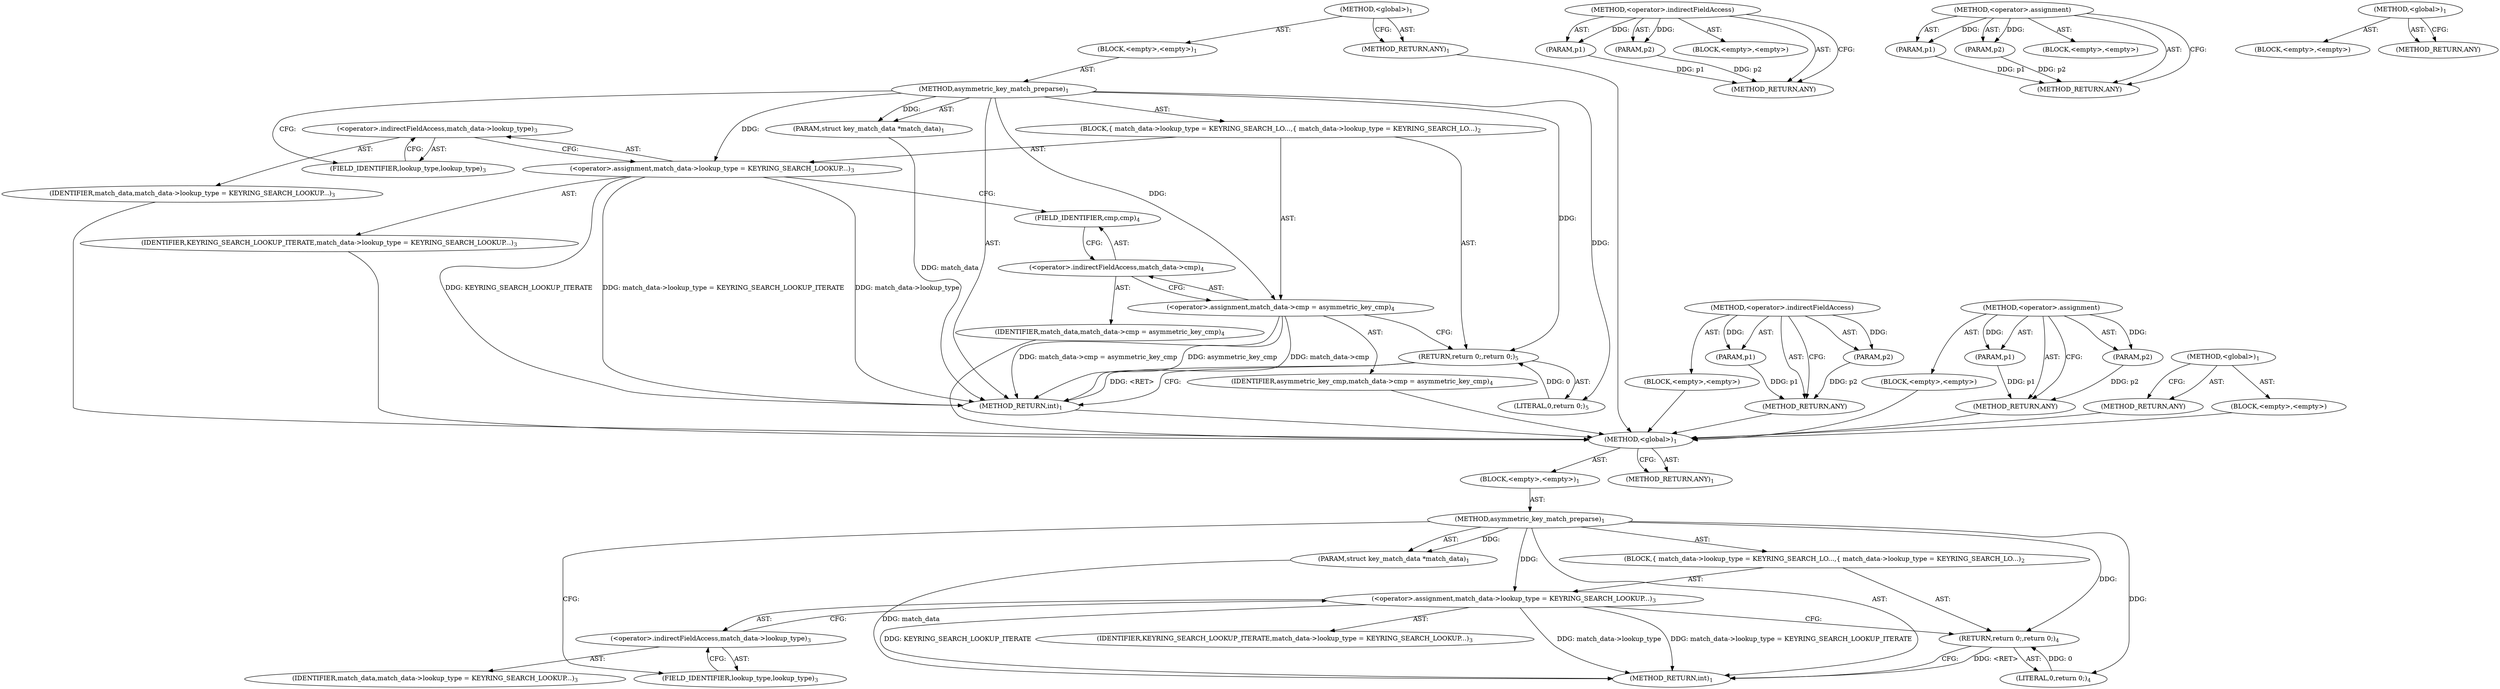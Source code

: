 digraph "&lt;global&gt;" {
vulnerable_6 [label=<(METHOD,&lt;global&gt;)<SUB>1</SUB>>];
vulnerable_7 [label=<(BLOCK,&lt;empty&gt;,&lt;empty&gt;)<SUB>1</SUB>>];
vulnerable_8 [label=<(METHOD,asymmetric_key_match_preparse)<SUB>1</SUB>>];
vulnerable_9 [label=<(PARAM,struct key_match_data *match_data)<SUB>1</SUB>>];
vulnerable_10 [label=<(BLOCK,{
 	match_data-&gt;lookup_type = KEYRING_SEARCH_LO...,{
 	match_data-&gt;lookup_type = KEYRING_SEARCH_LO...)<SUB>2</SUB>>];
vulnerable_11 [label=<(&lt;operator&gt;.assignment,match_data-&gt;lookup_type = KEYRING_SEARCH_LOOKUP...)<SUB>3</SUB>>];
vulnerable_12 [label=<(&lt;operator&gt;.indirectFieldAccess,match_data-&gt;lookup_type)<SUB>3</SUB>>];
vulnerable_13 [label=<(IDENTIFIER,match_data,match_data-&gt;lookup_type = KEYRING_SEARCH_LOOKUP...)<SUB>3</SUB>>];
vulnerable_14 [label=<(FIELD_IDENTIFIER,lookup_type,lookup_type)<SUB>3</SUB>>];
vulnerable_15 [label=<(IDENTIFIER,KEYRING_SEARCH_LOOKUP_ITERATE,match_data-&gt;lookup_type = KEYRING_SEARCH_LOOKUP...)<SUB>3</SUB>>];
vulnerable_16 [label=<(RETURN,return 0;,return 0;)<SUB>4</SUB>>];
vulnerable_17 [label=<(LITERAL,0,return 0;)<SUB>4</SUB>>];
vulnerable_18 [label=<(METHOD_RETURN,int)<SUB>1</SUB>>];
vulnerable_20 [label=<(METHOD_RETURN,ANY)<SUB>1</SUB>>];
vulnerable_42 [label=<(METHOD,&lt;operator&gt;.indirectFieldAccess)>];
vulnerable_43 [label=<(PARAM,p1)>];
vulnerable_44 [label=<(PARAM,p2)>];
vulnerable_45 [label=<(BLOCK,&lt;empty&gt;,&lt;empty&gt;)>];
vulnerable_46 [label=<(METHOD_RETURN,ANY)>];
vulnerable_37 [label=<(METHOD,&lt;operator&gt;.assignment)>];
vulnerable_38 [label=<(PARAM,p1)>];
vulnerable_39 [label=<(PARAM,p2)>];
vulnerable_40 [label=<(BLOCK,&lt;empty&gt;,&lt;empty&gt;)>];
vulnerable_41 [label=<(METHOD_RETURN,ANY)>];
vulnerable_31 [label=<(METHOD,&lt;global&gt;)<SUB>1</SUB>>];
vulnerable_32 [label=<(BLOCK,&lt;empty&gt;,&lt;empty&gt;)>];
vulnerable_33 [label=<(METHOD_RETURN,ANY)>];
fixed_6 [label=<(METHOD,&lt;global&gt;)<SUB>1</SUB>>];
fixed_7 [label=<(BLOCK,&lt;empty&gt;,&lt;empty&gt;)<SUB>1</SUB>>];
fixed_8 [label=<(METHOD,asymmetric_key_match_preparse)<SUB>1</SUB>>];
fixed_9 [label=<(PARAM,struct key_match_data *match_data)<SUB>1</SUB>>];
fixed_10 [label=<(BLOCK,{
 	match_data-&gt;lookup_type = KEYRING_SEARCH_LO...,{
 	match_data-&gt;lookup_type = KEYRING_SEARCH_LO...)<SUB>2</SUB>>];
fixed_11 [label=<(&lt;operator&gt;.assignment,match_data-&gt;lookup_type = KEYRING_SEARCH_LOOKUP...)<SUB>3</SUB>>];
fixed_12 [label=<(&lt;operator&gt;.indirectFieldAccess,match_data-&gt;lookup_type)<SUB>3</SUB>>];
fixed_13 [label=<(IDENTIFIER,match_data,match_data-&gt;lookup_type = KEYRING_SEARCH_LOOKUP...)<SUB>3</SUB>>];
fixed_14 [label=<(FIELD_IDENTIFIER,lookup_type,lookup_type)<SUB>3</SUB>>];
fixed_15 [label=<(IDENTIFIER,KEYRING_SEARCH_LOOKUP_ITERATE,match_data-&gt;lookup_type = KEYRING_SEARCH_LOOKUP...)<SUB>3</SUB>>];
fixed_16 [label=<(&lt;operator&gt;.assignment,match_data-&gt;cmp = asymmetric_key_cmp)<SUB>4</SUB>>];
fixed_17 [label=<(&lt;operator&gt;.indirectFieldAccess,match_data-&gt;cmp)<SUB>4</SUB>>];
fixed_18 [label=<(IDENTIFIER,match_data,match_data-&gt;cmp = asymmetric_key_cmp)<SUB>4</SUB>>];
fixed_19 [label=<(FIELD_IDENTIFIER,cmp,cmp)<SUB>4</SUB>>];
fixed_20 [label=<(IDENTIFIER,asymmetric_key_cmp,match_data-&gt;cmp = asymmetric_key_cmp)<SUB>4</SUB>>];
fixed_21 [label=<(RETURN,return 0;,return 0;)<SUB>5</SUB>>];
fixed_22 [label=<(LITERAL,0,return 0;)<SUB>5</SUB>>];
fixed_23 [label=<(METHOD_RETURN,int)<SUB>1</SUB>>];
fixed_25 [label=<(METHOD_RETURN,ANY)<SUB>1</SUB>>];
fixed_47 [label=<(METHOD,&lt;operator&gt;.indirectFieldAccess)>];
fixed_48 [label=<(PARAM,p1)>];
fixed_49 [label=<(PARAM,p2)>];
fixed_50 [label=<(BLOCK,&lt;empty&gt;,&lt;empty&gt;)>];
fixed_51 [label=<(METHOD_RETURN,ANY)>];
fixed_42 [label=<(METHOD,&lt;operator&gt;.assignment)>];
fixed_43 [label=<(PARAM,p1)>];
fixed_44 [label=<(PARAM,p2)>];
fixed_45 [label=<(BLOCK,&lt;empty&gt;,&lt;empty&gt;)>];
fixed_46 [label=<(METHOD_RETURN,ANY)>];
fixed_36 [label=<(METHOD,&lt;global&gt;)<SUB>1</SUB>>];
fixed_37 [label=<(BLOCK,&lt;empty&gt;,&lt;empty&gt;)>];
fixed_38 [label=<(METHOD_RETURN,ANY)>];
vulnerable_6 -> vulnerable_7  [key=0, label="AST: "];
vulnerable_6 -> vulnerable_20  [key=0, label="AST: "];
vulnerable_6 -> vulnerable_20  [key=1, label="CFG: "];
vulnerable_7 -> vulnerable_8  [key=0, label="AST: "];
vulnerable_8 -> vulnerable_9  [key=0, label="AST: "];
vulnerable_8 -> vulnerable_9  [key=1, label="DDG: "];
vulnerable_8 -> vulnerable_10  [key=0, label="AST: "];
vulnerable_8 -> vulnerable_18  [key=0, label="AST: "];
vulnerable_8 -> vulnerable_14  [key=0, label="CFG: "];
vulnerable_8 -> vulnerable_11  [key=0, label="DDG: "];
vulnerable_8 -> vulnerable_16  [key=0, label="DDG: "];
vulnerable_8 -> vulnerable_17  [key=0, label="DDG: "];
vulnerable_9 -> vulnerable_18  [key=0, label="DDG: match_data"];
vulnerable_10 -> vulnerable_11  [key=0, label="AST: "];
vulnerable_10 -> vulnerable_16  [key=0, label="AST: "];
vulnerable_11 -> vulnerable_12  [key=0, label="AST: "];
vulnerable_11 -> vulnerable_15  [key=0, label="AST: "];
vulnerable_11 -> vulnerable_16  [key=0, label="CFG: "];
vulnerable_11 -> vulnerable_18  [key=0, label="DDG: match_data-&gt;lookup_type"];
vulnerable_11 -> vulnerable_18  [key=1, label="DDG: match_data-&gt;lookup_type = KEYRING_SEARCH_LOOKUP_ITERATE"];
vulnerable_11 -> vulnerable_18  [key=2, label="DDG: KEYRING_SEARCH_LOOKUP_ITERATE"];
vulnerable_12 -> vulnerable_13  [key=0, label="AST: "];
vulnerable_12 -> vulnerable_14  [key=0, label="AST: "];
vulnerable_12 -> vulnerable_11  [key=0, label="CFG: "];
vulnerable_14 -> vulnerable_12  [key=0, label="CFG: "];
vulnerable_16 -> vulnerable_17  [key=0, label="AST: "];
vulnerable_16 -> vulnerable_18  [key=0, label="CFG: "];
vulnerable_16 -> vulnerable_18  [key=1, label="DDG: &lt;RET&gt;"];
vulnerable_17 -> vulnerable_16  [key=0, label="DDG: 0"];
vulnerable_42 -> vulnerable_43  [key=0, label="AST: "];
vulnerable_42 -> vulnerable_43  [key=1, label="DDG: "];
vulnerable_42 -> vulnerable_45  [key=0, label="AST: "];
vulnerable_42 -> vulnerable_44  [key=0, label="AST: "];
vulnerable_42 -> vulnerable_44  [key=1, label="DDG: "];
vulnerable_42 -> vulnerable_46  [key=0, label="AST: "];
vulnerable_42 -> vulnerable_46  [key=1, label="CFG: "];
vulnerable_43 -> vulnerable_46  [key=0, label="DDG: p1"];
vulnerable_44 -> vulnerable_46  [key=0, label="DDG: p2"];
vulnerable_37 -> vulnerable_38  [key=0, label="AST: "];
vulnerable_37 -> vulnerable_38  [key=1, label="DDG: "];
vulnerable_37 -> vulnerable_40  [key=0, label="AST: "];
vulnerable_37 -> vulnerable_39  [key=0, label="AST: "];
vulnerable_37 -> vulnerable_39  [key=1, label="DDG: "];
vulnerable_37 -> vulnerable_41  [key=0, label="AST: "];
vulnerable_37 -> vulnerable_41  [key=1, label="CFG: "];
vulnerable_38 -> vulnerable_41  [key=0, label="DDG: p1"];
vulnerable_39 -> vulnerable_41  [key=0, label="DDG: p2"];
vulnerable_31 -> vulnerable_32  [key=0, label="AST: "];
vulnerable_31 -> vulnerable_33  [key=0, label="AST: "];
vulnerable_31 -> vulnerable_33  [key=1, label="CFG: "];
fixed_6 -> fixed_7  [key=0, label="AST: "];
fixed_6 -> fixed_25  [key=0, label="AST: "];
fixed_6 -> fixed_25  [key=1, label="CFG: "];
fixed_7 -> fixed_8  [key=0, label="AST: "];
fixed_8 -> fixed_9  [key=0, label="AST: "];
fixed_8 -> fixed_9  [key=1, label="DDG: "];
fixed_8 -> fixed_10  [key=0, label="AST: "];
fixed_8 -> fixed_23  [key=0, label="AST: "];
fixed_8 -> fixed_14  [key=0, label="CFG: "];
fixed_8 -> fixed_11  [key=0, label="DDG: "];
fixed_8 -> fixed_16  [key=0, label="DDG: "];
fixed_8 -> fixed_21  [key=0, label="DDG: "];
fixed_8 -> fixed_22  [key=0, label="DDG: "];
fixed_9 -> fixed_23  [key=0, label="DDG: match_data"];
fixed_10 -> fixed_11  [key=0, label="AST: "];
fixed_10 -> fixed_16  [key=0, label="AST: "];
fixed_10 -> fixed_21  [key=0, label="AST: "];
fixed_11 -> fixed_12  [key=0, label="AST: "];
fixed_11 -> fixed_15  [key=0, label="AST: "];
fixed_11 -> fixed_19  [key=0, label="CFG: "];
fixed_11 -> fixed_23  [key=0, label="DDG: match_data-&gt;lookup_type"];
fixed_11 -> fixed_23  [key=1, label="DDG: match_data-&gt;lookup_type = KEYRING_SEARCH_LOOKUP_ITERATE"];
fixed_11 -> fixed_23  [key=2, label="DDG: KEYRING_SEARCH_LOOKUP_ITERATE"];
fixed_12 -> fixed_13  [key=0, label="AST: "];
fixed_12 -> fixed_14  [key=0, label="AST: "];
fixed_12 -> fixed_11  [key=0, label="CFG: "];
fixed_13 -> vulnerable_6  [key=0];
fixed_14 -> fixed_12  [key=0, label="CFG: "];
fixed_15 -> vulnerable_6  [key=0];
fixed_16 -> fixed_17  [key=0, label="AST: "];
fixed_16 -> fixed_20  [key=0, label="AST: "];
fixed_16 -> fixed_21  [key=0, label="CFG: "];
fixed_16 -> fixed_23  [key=0, label="DDG: match_data-&gt;cmp"];
fixed_16 -> fixed_23  [key=1, label="DDG: match_data-&gt;cmp = asymmetric_key_cmp"];
fixed_16 -> fixed_23  [key=2, label="DDG: asymmetric_key_cmp"];
fixed_17 -> fixed_18  [key=0, label="AST: "];
fixed_17 -> fixed_19  [key=0, label="AST: "];
fixed_17 -> fixed_16  [key=0, label="CFG: "];
fixed_18 -> vulnerable_6  [key=0];
fixed_19 -> fixed_17  [key=0, label="CFG: "];
fixed_20 -> vulnerable_6  [key=0];
fixed_21 -> fixed_22  [key=0, label="AST: "];
fixed_21 -> fixed_23  [key=0, label="CFG: "];
fixed_21 -> fixed_23  [key=1, label="DDG: &lt;RET&gt;"];
fixed_22 -> fixed_21  [key=0, label="DDG: 0"];
fixed_23 -> vulnerable_6  [key=0];
fixed_25 -> vulnerable_6  [key=0];
fixed_47 -> fixed_48  [key=0, label="AST: "];
fixed_47 -> fixed_48  [key=1, label="DDG: "];
fixed_47 -> fixed_50  [key=0, label="AST: "];
fixed_47 -> fixed_49  [key=0, label="AST: "];
fixed_47 -> fixed_49  [key=1, label="DDG: "];
fixed_47 -> fixed_51  [key=0, label="AST: "];
fixed_47 -> fixed_51  [key=1, label="CFG: "];
fixed_48 -> fixed_51  [key=0, label="DDG: p1"];
fixed_49 -> fixed_51  [key=0, label="DDG: p2"];
fixed_50 -> vulnerable_6  [key=0];
fixed_51 -> vulnerable_6  [key=0];
fixed_42 -> fixed_43  [key=0, label="AST: "];
fixed_42 -> fixed_43  [key=1, label="DDG: "];
fixed_42 -> fixed_45  [key=0, label="AST: "];
fixed_42 -> fixed_44  [key=0, label="AST: "];
fixed_42 -> fixed_44  [key=1, label="DDG: "];
fixed_42 -> fixed_46  [key=0, label="AST: "];
fixed_42 -> fixed_46  [key=1, label="CFG: "];
fixed_43 -> fixed_46  [key=0, label="DDG: p1"];
fixed_44 -> fixed_46  [key=0, label="DDG: p2"];
fixed_45 -> vulnerable_6  [key=0];
fixed_46 -> vulnerable_6  [key=0];
fixed_36 -> fixed_37  [key=0, label="AST: "];
fixed_36 -> fixed_38  [key=0, label="AST: "];
fixed_36 -> fixed_38  [key=1, label="CFG: "];
fixed_37 -> vulnerable_6  [key=0];
fixed_38 -> vulnerable_6  [key=0];
}
